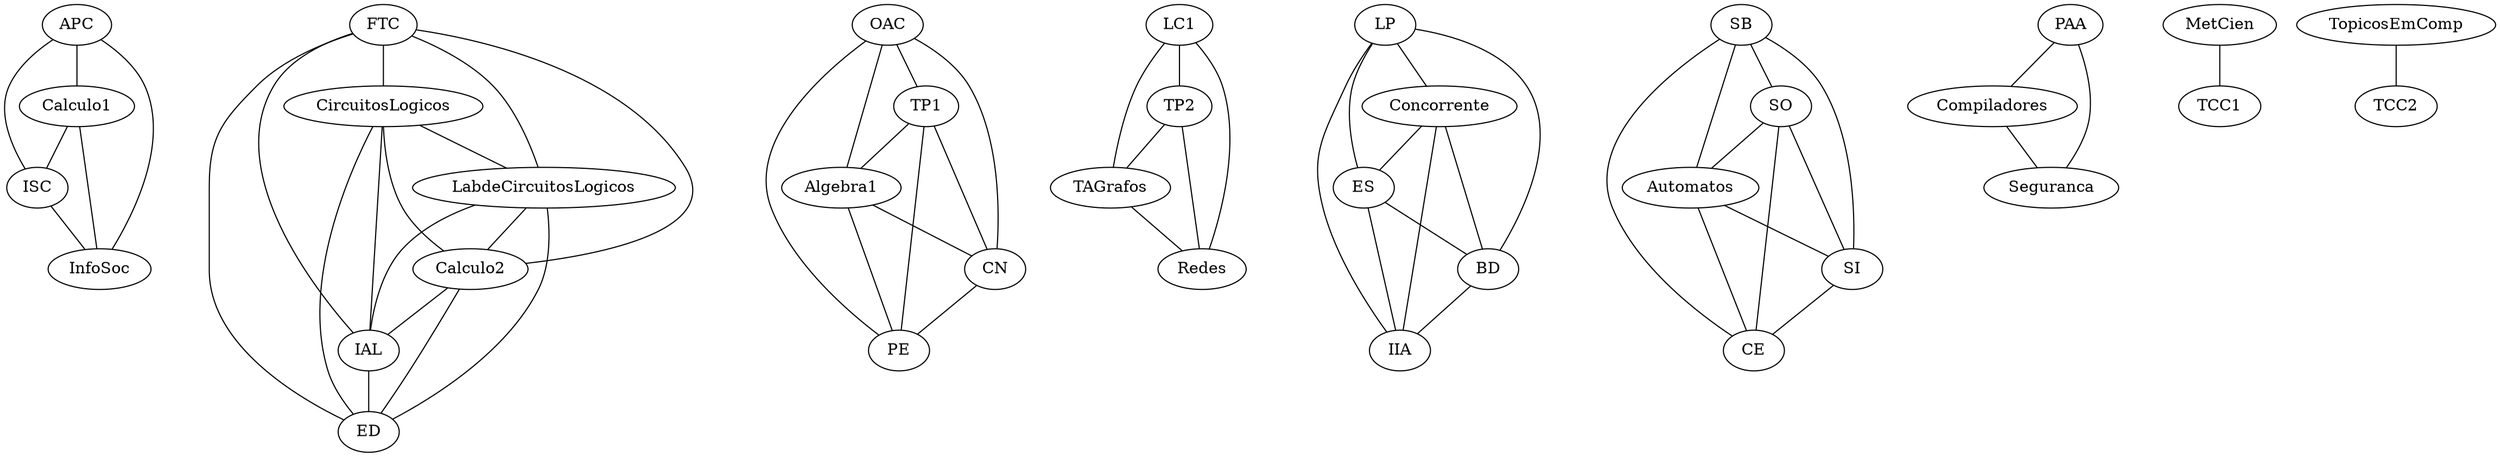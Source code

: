 graph CIC_Curriculum {
Calculo1 ;
ISC ;
APC ;
InfoSoc ;
FTC ;
CircuitosLogicos ;
LabdeCircuitosLogicos ;
Calculo2 ;
IAL ;
ED ;
OAC ;
TP1 ;
Algebra1 ;
CN ;
PE ;
LC1 ;
TP2 ;
TAGrafos ;
Redes ;
LP ;
Concorrente ;
ES ;
BD ;
IIA ;
SB ;
SO ;
Automatos ;
SI ;
CE ;
PAA ;
Compiladores ;
Seguranca ;
MetCien ;
TCC1 ;
TCC2 ;
TopicosEmComp ;
Calculo1 -- InfoSoc ;
Calculo1 -- ISC ;
ISC -- InfoSoc ;
APC -- InfoSoc ;
APC -- ISC ;
APC -- Calculo1 ;
FTC -- ED ;
FTC -- IAL ;
FTC -- Calculo2 ;
FTC -- LabdeCircuitosLogicos ;
FTC -- CircuitosLogicos ;
CircuitosLogicos -- ED ;
CircuitosLogicos -- IAL ;
CircuitosLogicos -- Calculo2 ;
CircuitosLogicos -- LabdeCircuitosLogicos ;
LabdeCircuitosLogicos -- ED ;
LabdeCircuitosLogicos -- IAL ;
LabdeCircuitosLogicos -- Calculo2 ;
Calculo2 -- ED ;
Calculo2 -- IAL ;
IAL -- ED ;
OAC -- PE ;
OAC -- CN ;
OAC -- Algebra1 ;
OAC -- TP1 ;
TP1 -- PE ;
TP1 -- CN ;
TP1 -- Algebra1 ;
Algebra1 -- PE ;
Algebra1 -- CN ;
CN -- PE ;
LC1 -- Redes ;
LC1 -- TAGrafos ;
LC1 -- TP2 ;
TP2 -- Redes ;
TP2 -- TAGrafos ;
TAGrafos -- Redes ;
LP -- IIA ;
LP -- BD ;
LP -- ES ;
LP -- Concorrente ;
Concorrente -- IIA ;
Concorrente -- BD ;
Concorrente -- ES ;
ES -- IIA ;
ES -- BD ;
BD -- IIA ;
SB -- CE ;
SB -- SI ;
SB -- Automatos ;
SB -- SO ;
SO -- CE ;
SO -- SI ;
SO -- Automatos ;
Automatos -- CE ;
Automatos -- SI ;
SI -- CE ;
PAA -- Seguranca ;
PAA -- Compiladores ;
Compiladores -- Seguranca ;
MetCien -- TCC1 ;
TopicosEmComp -- TCC2 ;
}
